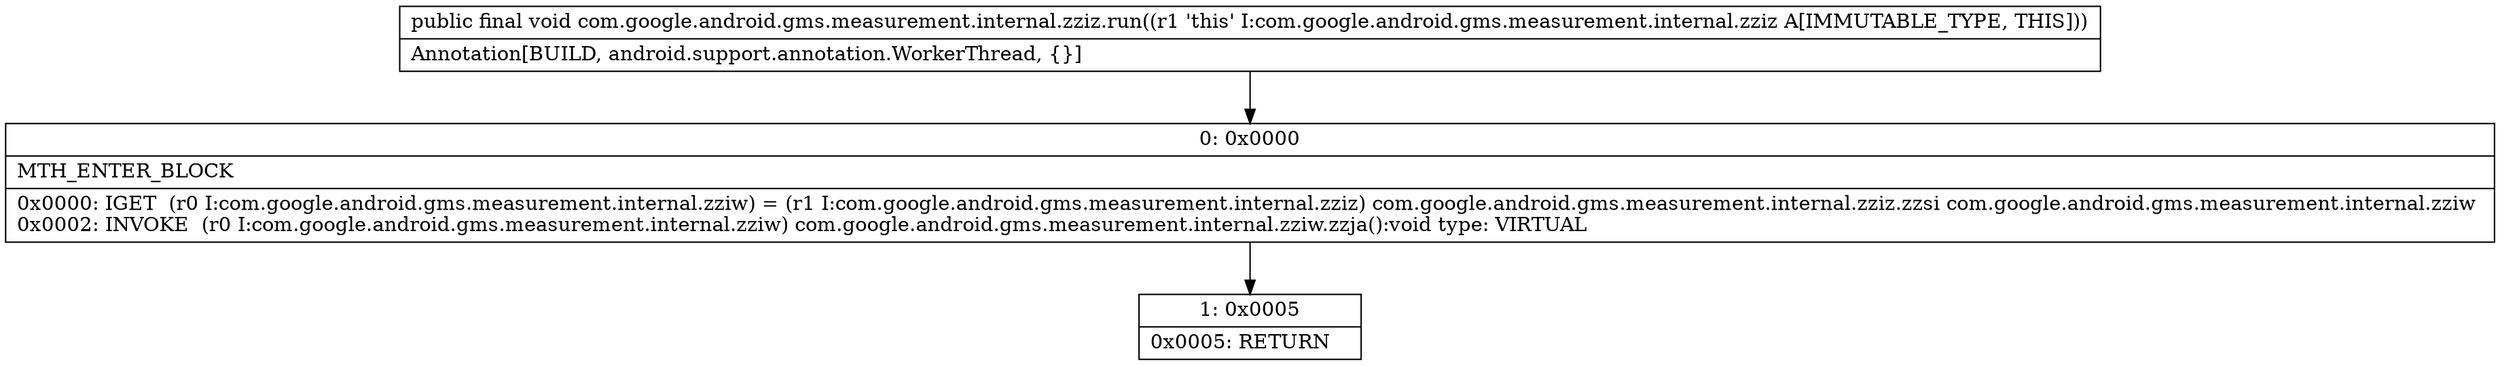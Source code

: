 digraph "CFG forcom.google.android.gms.measurement.internal.zziz.run()V" {
Node_0 [shape=record,label="{0\:\ 0x0000|MTH_ENTER_BLOCK\l|0x0000: IGET  (r0 I:com.google.android.gms.measurement.internal.zziw) = (r1 I:com.google.android.gms.measurement.internal.zziz) com.google.android.gms.measurement.internal.zziz.zzsi com.google.android.gms.measurement.internal.zziw \l0x0002: INVOKE  (r0 I:com.google.android.gms.measurement.internal.zziw) com.google.android.gms.measurement.internal.zziw.zzja():void type: VIRTUAL \l}"];
Node_1 [shape=record,label="{1\:\ 0x0005|0x0005: RETURN   \l}"];
MethodNode[shape=record,label="{public final void com.google.android.gms.measurement.internal.zziz.run((r1 'this' I:com.google.android.gms.measurement.internal.zziz A[IMMUTABLE_TYPE, THIS]))  | Annotation[BUILD, android.support.annotation.WorkerThread, \{\}]\l}"];
MethodNode -> Node_0;
Node_0 -> Node_1;
}

